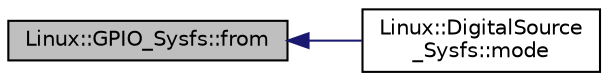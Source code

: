 digraph "Linux::GPIO_Sysfs::from"
{
 // INTERACTIVE_SVG=YES
  edge [fontname="Helvetica",fontsize="10",labelfontname="Helvetica",labelfontsize="10"];
  node [fontname="Helvetica",fontsize="10",shape=record];
  rankdir="LR";
  Node1 [label="Linux::GPIO_Sysfs::from",height=0.2,width=0.4,color="black", fillcolor="grey75", style="filled", fontcolor="black"];
  Node1 -> Node2 [dir="back",color="midnightblue",fontsize="10",style="solid",fontname="Helvetica"];
  Node2 [label="Linux::DigitalSource\l_Sysfs::mode",height=0.2,width=0.4,color="black", fillcolor="white", style="filled",URL="$classLinux_1_1DigitalSource__Sysfs.html#a7118cf60e947208884128592fa076bb0"];
}
